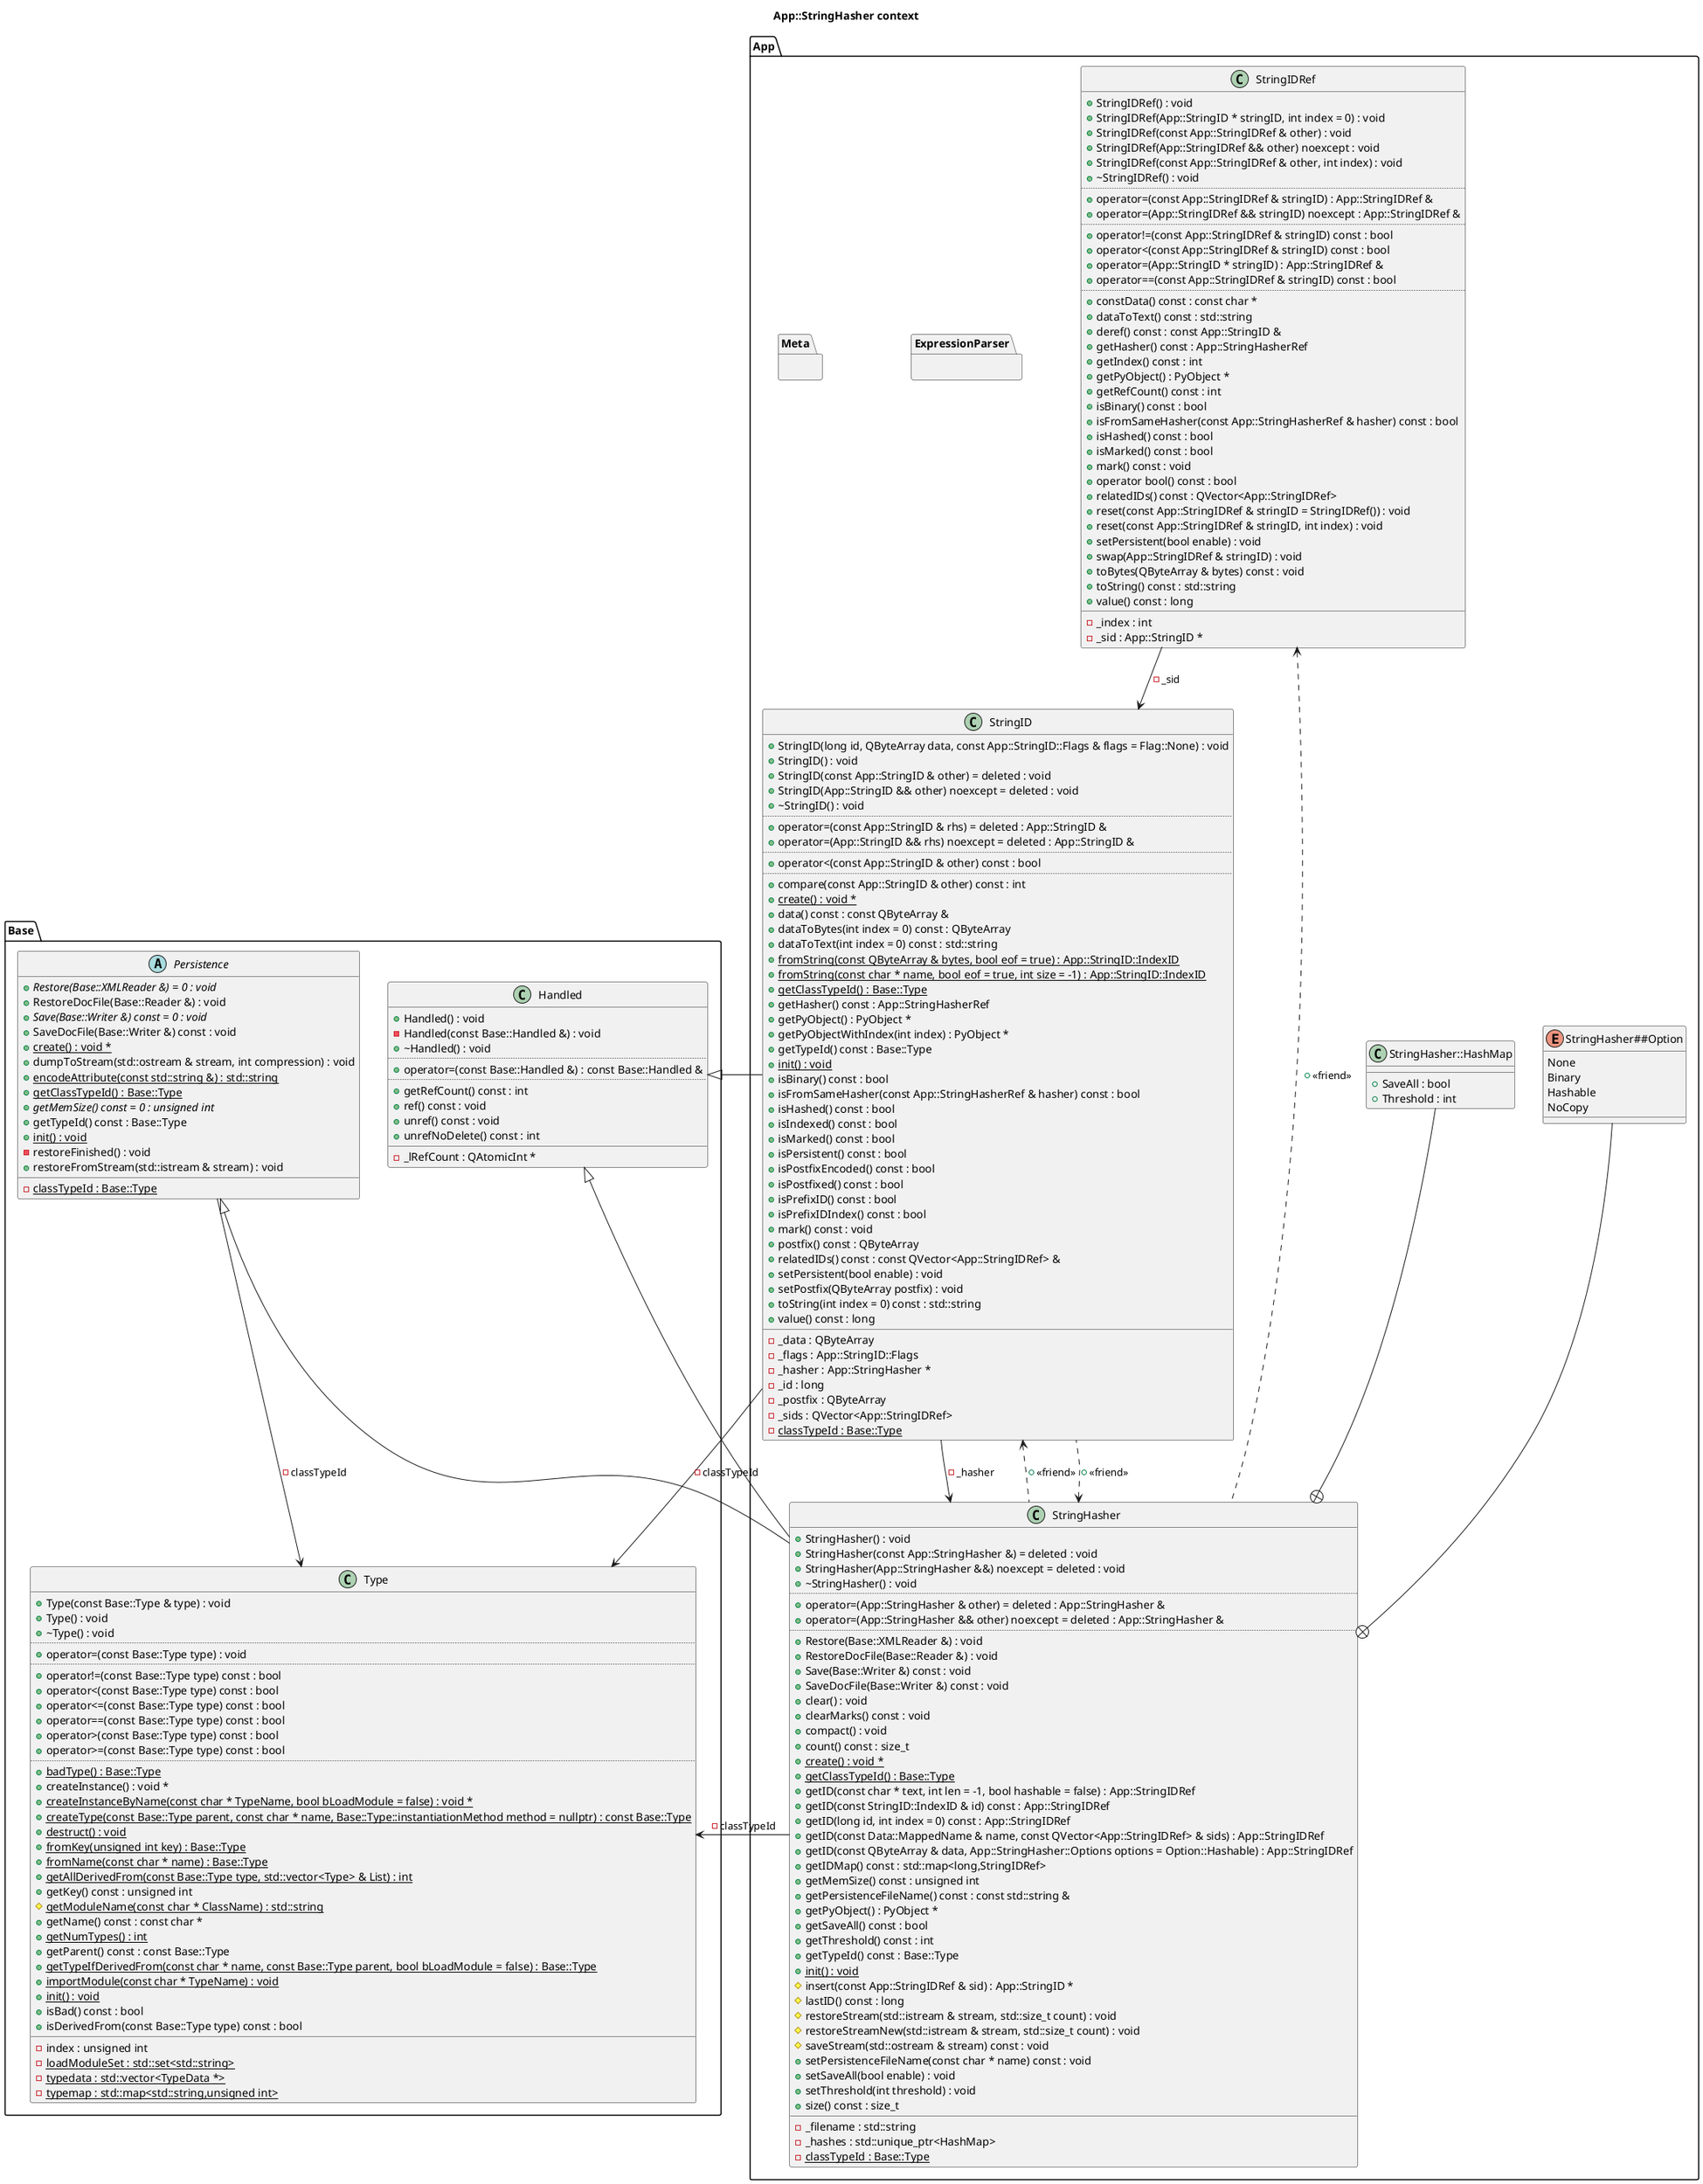 @startuml
title App::StringHasher context
package [Base] as C_0000701777446892506059 {
class "Type" as C_0001299587473968259399
class C_0001299587473968259399 [[https://github.com/FreeCAD/FreeCAD/blob/f6708547a9bb3f71a4aaade12109f511a72c207c/src/Base/Type.h#L80{Type}]] {
+Type(const Base::Type & type) : void [[[https://github.com/FreeCAD/FreeCAD/blob/f6708547a9bb3f71a4aaade12109f511a72c207c/src/Base/Type.h#L84{Type}]]]
+Type() : void [[[https://github.com/FreeCAD/FreeCAD/blob/f6708547a9bb3f71a4aaade12109f511a72c207c/src/Base/Type.h#L85{Type}]]]
+~Type() : void [[[https://github.com/FreeCAD/FreeCAD/blob/f6708547a9bb3f71a4aaade12109f511a72c207c/src/Base/Type.h#L87{~Type}]]]
..
+operator=(const Base::Type type) : void [[[https://github.com/FreeCAD/FreeCAD/blob/f6708547a9bb3f71a4aaade12109f511a72c207c/src/Base/Type.h#L114{operator=}]]]
..
+operator!=(const Base::Type type) const : bool [[[https://github.com/FreeCAD/FreeCAD/blob/f6708547a9bb3f71a4aaade12109f511a72c207c/src/Base/Type.h#L116{operator!=}]]]
+operator<(const Base::Type type) const : bool [[[https://github.com/FreeCAD/FreeCAD/blob/f6708547a9bb3f71a4aaade12109f511a72c207c/src/Base/Type.h#L118{operator<}]]]
+operator<=(const Base::Type type) const : bool [[[https://github.com/FreeCAD/FreeCAD/blob/f6708547a9bb3f71a4aaade12109f511a72c207c/src/Base/Type.h#L119{operator<=}]]]
+operator==(const Base::Type type) const : bool [[[https://github.com/FreeCAD/FreeCAD/blob/f6708547a9bb3f71a4aaade12109f511a72c207c/src/Base/Type.h#L115{operator==}]]]
+operator>(const Base::Type type) const : bool [[[https://github.com/FreeCAD/FreeCAD/blob/f6708547a9bb3f71a4aaade12109f511a72c207c/src/Base/Type.h#L121{operator>}]]]
+operator>=(const Base::Type type) const : bool [[[https://github.com/FreeCAD/FreeCAD/blob/f6708547a9bb3f71a4aaade12109f511a72c207c/src/Base/Type.h#L120{operator>=}]]]
..
{static} +badType() : Base::Type [[[https://github.com/FreeCAD/FreeCAD/blob/f6708547a9bb3f71a4aaade12109f511a72c207c/src/Base/Type.h#L123{badType}]]]
+createInstance() : void * [[[https://github.com/FreeCAD/FreeCAD/blob/f6708547a9bb3f71a4aaade12109f511a72c207c/src/Base/Type.h#L90{createInstance}]]]
{static} +createInstanceByName(const char * TypeName, bool bLoadModule = false) : void * [[[https://github.com/FreeCAD/FreeCAD/blob/f6708547a9bb3f71a4aaade12109f511a72c207c/src/Base/Type.h#L92{createInstanceByName}]]]
{static} +createType(const Base::Type parent, const char * name, Base::Type::instantiationMethod method = nullptr) : const Base::Type [[[https://github.com/FreeCAD/FreeCAD/blob/f6708547a9bb3f71a4aaade12109f511a72c207c/src/Base/Type.h#L109{createType}]]]
{static} +destruct() : void [[[https://github.com/FreeCAD/FreeCAD/blob/f6708547a9bb3f71a4aaade12109f511a72c207c/src/Base/Type.h#L125{destruct}]]]
{static} +fromKey(unsigned int key) : Base::Type [[[https://github.com/FreeCAD/FreeCAD/blob/f6708547a9bb3f71a4aaade12109f511a72c207c/src/Base/Type.h#L98{fromKey}]]]
{static} +fromName(const char * name) : Base::Type [[[https://github.com/FreeCAD/FreeCAD/blob/f6708547a9bb3f71a4aaade12109f511a72c207c/src/Base/Type.h#L97{fromName}]]]
{static} +getAllDerivedFrom(const Base::Type type, std::vector<Type> & List) : int [[[https://github.com/FreeCAD/FreeCAD/blob/f6708547a9bb3f71a4aaade12109f511a72c207c/src/Base/Type.h#L103{getAllDerivedFrom}]]]
+getKey() const : unsigned int [[[https://github.com/FreeCAD/FreeCAD/blob/f6708547a9bb3f71a4aaade12109f511a72c207c/src/Base/Type.h#L111{getKey}]]]
{static} #getModuleName(const char * ClassName) : std::string [[[https://github.com/FreeCAD/FreeCAD/blob/f6708547a9bb3f71a4aaade12109f511a72c207c/src/Base/Type.h#L128{getModuleName}]]]
+getName() const : const char * [[[https://github.com/FreeCAD/FreeCAD/blob/f6708547a9bb3f71a4aaade12109f511a72c207c/src/Base/Type.h#L99{getName}]]]
{static} +getNumTypes() : int [[[https://github.com/FreeCAD/FreeCAD/blob/f6708547a9bb3f71a4aaade12109f511a72c207c/src/Base/Type.h#L107{getNumTypes}]]]
+getParent() const : const Base::Type [[[https://github.com/FreeCAD/FreeCAD/blob/f6708547a9bb3f71a4aaade12109f511a72c207c/src/Base/Type.h#L100{getParent}]]]
{static} +getTypeIfDerivedFrom(const char * name, const Base::Type parent, bool bLoadModule = false) : Base::Type [[[https://github.com/FreeCAD/FreeCAD/blob/f6708547a9bb3f71a4aaade12109f511a72c207c/src/Base/Type.h#L105{getTypeIfDerivedFrom}]]]
{static} +importModule(const char * TypeName) : void [[[https://github.com/FreeCAD/FreeCAD/blob/f6708547a9bb3f71a4aaade12109f511a72c207c/src/Base/Type.h#L93{importModule}]]]
{static} +init() : void [[[https://github.com/FreeCAD/FreeCAD/blob/f6708547a9bb3f71a4aaade12109f511a72c207c/src/Base/Type.h#L124{init}]]]
+isBad() const : bool [[[https://github.com/FreeCAD/FreeCAD/blob/f6708547a9bb3f71a4aaade12109f511a72c207c/src/Base/Type.h#L112{isBad}]]]
+isDerivedFrom(const Base::Type type) const : bool [[[https://github.com/FreeCAD/FreeCAD/blob/f6708547a9bb3f71a4aaade12109f511a72c207c/src/Base/Type.h#L101{isDerivedFrom}]]]
__
-index : unsigned int [[[https://github.com/FreeCAD/FreeCAD/blob/f6708547a9bb3f71a4aaade12109f511a72c207c/src/Base/Type.h#L134{index}]]]
{static} -loadModuleSet : std::set<std::string> [[[https://github.com/FreeCAD/FreeCAD/blob/f6708547a9bb3f71a4aaade12109f511a72c207c/src/Base/Type.h#L140{loadModuleSet}]]]
{static} -typedata : std::vector<TypeData *> [[[https://github.com/FreeCAD/FreeCAD/blob/f6708547a9bb3f71a4aaade12109f511a72c207c/src/Base/Type.h#L138{typedata}]]]
{static} -typemap : std::map<std::string,unsigned int> [[[https://github.com/FreeCAD/FreeCAD/blob/f6708547a9bb3f71a4aaade12109f511a72c207c/src/Base/Type.h#L137{typemap}]]]
}
abstract "Persistence" as C_0001441097518118859586
abstract C_0001441097518118859586 [[https://github.com/FreeCAD/FreeCAD/blob/f6708547a9bb3f71a4aaade12109f511a72c207c/src/Base/Persistence.h#L36{Persistence}]] {
{abstract} +Restore(Base::XMLReader &) = 0 : void [[[https://github.com/FreeCAD/FreeCAD/blob/f6708547a9bb3f71a4aaade12109f511a72c207c/src/Base/Persistence.h#L79{Restore}]]]
+RestoreDocFile(Base::Reader &) : void [[[https://github.com/FreeCAD/FreeCAD/blob/f6708547a9bb3f71a4aaade12109f511a72c207c/src/Base/Persistence.h#L143{RestoreDocFile}]]]
{abstract} +Save(Base::Writer &) const = 0 : void [[[https://github.com/FreeCAD/FreeCAD/blob/f6708547a9bb3f71a4aaade12109f511a72c207c/src/Base/Persistence.h#L63{Save}]]]
+SaveDocFile(Base::Writer &) const : void [[[https://github.com/FreeCAD/FreeCAD/blob/f6708547a9bb3f71a4aaade12109f511a72c207c/src/Base/Persistence.h#L113{SaveDocFile}]]]
{static} +create() : void * [[[https://github.com/FreeCAD/FreeCAD/blob/f6708547a9bb3f71a4aaade12109f511a72c207c/src/Base/Persistence.h#L39{create}]]]
+dumpToStream(std::ostream & stream, int compression) : void [[[https://github.com/FreeCAD/FreeCAD/blob/f6708547a9bb3f71a4aaade12109f511a72c207c/src/Base/Persistence.h#L148{dumpToStream}]]]
{static} +encodeAttribute(const std::string &) : std::string [[[https://github.com/FreeCAD/FreeCAD/blob/f6708547a9bb3f71a4aaade12109f511a72c207c/src/Base/Persistence.h#L145{encodeAttribute}]]]
{static} +getClassTypeId() : Base::Type [[[https://github.com/FreeCAD/FreeCAD/blob/f6708547a9bb3f71a4aaade12109f511a72c207c/src/Base/Persistence.h#L39{getClassTypeId}]]]
{abstract} +getMemSize() const = 0 : unsigned int [[[https://github.com/FreeCAD/FreeCAD/blob/f6708547a9bb3f71a4aaade12109f511a72c207c/src/Base/Persistence.h#L46{getMemSize}]]]
+getTypeId() const : Base::Type [[[https://github.com/FreeCAD/FreeCAD/blob/f6708547a9bb3f71a4aaade12109f511a72c207c/src/Base/Persistence.h#L39{getTypeId}]]]
{static} +init() : void [[[https://github.com/FreeCAD/FreeCAD/blob/f6708547a9bb3f71a4aaade12109f511a72c207c/src/Base/Persistence.h#L39{init}]]]
-restoreFinished() : void [[[https://github.com/FreeCAD/FreeCAD/blob/f6708547a9bb3f71a4aaade12109f511a72c207c/src/Base/Persistence.h#L159{restoreFinished}]]]
+restoreFromStream(std::istream & stream) : void [[[https://github.com/FreeCAD/FreeCAD/blob/f6708547a9bb3f71a4aaade12109f511a72c207c/src/Base/Persistence.h#L151{restoreFromStream}]]]
__
{static} -classTypeId : Base::Type [[[https://github.com/FreeCAD/FreeCAD/blob/f6708547a9bb3f71a4aaade12109f511a72c207c/src/Base/Persistence.h#L39{classTypeId}]]]
}
class "Handled" as C_0001877203087156647552
class C_0001877203087156647552 [[https://github.com/FreeCAD/FreeCAD/blob/f6708547a9bb3f71a4aaade12109f511a72c207c/src/Base/Handle.h#L145{Handled}]] {
+Handled() : void [[[https://github.com/FreeCAD/FreeCAD/blob/f6708547a9bb3f71a4aaade12109f511a72c207c/src/Base/Handle.h#L148{Handled}]]]
-Handled(const Base::Handled &) : void [[[https://github.com/FreeCAD/FreeCAD/blob/f6708547a9bb3f71a4aaade12109f511a72c207c/src/Base/Handle.h#L159{Handled}]]]
+~Handled() : void [[[https://github.com/FreeCAD/FreeCAD/blob/f6708547a9bb3f71a4aaade12109f511a72c207c/src/Base/Handle.h#L149{~Handled}]]]
..
+operator=(const Base::Handled &) : const Base::Handled & [[[https://github.com/FreeCAD/FreeCAD/blob/f6708547a9bb3f71a4aaade12109f511a72c207c/src/Base/Handle.h#L156{operator=}]]]
..
+getRefCount() const : int [[[https://github.com/FreeCAD/FreeCAD/blob/f6708547a9bb3f71a4aaade12109f511a72c207c/src/Base/Handle.h#L155{getRefCount}]]]
+ref() const : void [[[https://github.com/FreeCAD/FreeCAD/blob/f6708547a9bb3f71a4aaade12109f511a72c207c/src/Base/Handle.h#L151{ref}]]]
+unref() const : void [[[https://github.com/FreeCAD/FreeCAD/blob/f6708547a9bb3f71a4aaade12109f511a72c207c/src/Base/Handle.h#L152{unref}]]]
+unrefNoDelete() const : int [[[https://github.com/FreeCAD/FreeCAD/blob/f6708547a9bb3f71a4aaade12109f511a72c207c/src/Base/Handle.h#L153{unrefNoDelete}]]]
__
-_lRefCount : QAtomicInt * [[[https://github.com/FreeCAD/FreeCAD/blob/f6708547a9bb3f71a4aaade12109f511a72c207c/src/Base/Handle.h#L162{_lRefCount}]]]
}
}
package [App] as C_0002285326295477687690 {
class "StringID" as C_0001700713458685993577
class C_0001700713458685993577 [[https://github.com/FreeCAD/FreeCAD/blob/f6708547a9bb3f71a4aaade12109f511a72c207c/src/App/StringHasher.h#L77{StringID}]] {
+StringID(long id, QByteArray data, const App::StringID::Flags & flags = Flag::None) : void [[[https://github.com/FreeCAD/FreeCAD/blob/f6708547a9bb3f71a4aaade12109f511a72c207c/src/App/StringHasher.h#L121{StringID}]]]
+StringID() : void [[[https://github.com/FreeCAD/FreeCAD/blob/f6708547a9bb3f71a4aaade12109f511a72c207c/src/App/StringHasher.h#L128{StringID}]]]
+StringID(const App::StringID & other) = deleted : void [[[https://github.com/FreeCAD/FreeCAD/blob/f6708547a9bb3f71a4aaade12109f511a72c207c/src/App/StringHasher.h#L133{StringID}]]]
+StringID(App::StringID && other) noexcept = deleted : void [[[https://github.com/FreeCAD/FreeCAD/blob/f6708547a9bb3f71a4aaade12109f511a72c207c/src/App/StringHasher.h#L134{StringID}]]]
+~StringID() : void [[[https://github.com/FreeCAD/FreeCAD/blob/f6708547a9bb3f71a4aaade12109f511a72c207c/src/App/StringHasher.h#L138{~StringID}]]]
..
+operator=(const App::StringID & rhs) = deleted : App::StringID & [[[https://github.com/FreeCAD/FreeCAD/blob/f6708547a9bb3f71a4aaade12109f511a72c207c/src/App/StringHasher.h#L135{operator=}]]]
+operator=(App::StringID && rhs) noexcept = deleted : App::StringID & [[[https://github.com/FreeCAD/FreeCAD/blob/f6708547a9bb3f71a4aaade12109f511a72c207c/src/App/StringHasher.h#L136{operator=}]]]
..
+operator<(const App::StringID & other) const : bool [[[https://github.com/FreeCAD/FreeCAD/blob/f6708547a9bb3f71a4aaade12109f511a72c207c/src/App/StringHasher.h#L283{operator<}]]]
..
+compare(const App::StringID & other) const : int [[[https://github.com/FreeCAD/FreeCAD/blob/f6708547a9bb3f71a4aaade12109f511a72c207c/src/App/StringHasher.h#L292{compare}]]]
{static} +create() : void * [[[https://github.com/FreeCAD/FreeCAD/blob/f6708547a9bb3f71a4aaade12109f511a72c207c/src/App/StringHasher.h#L79{create}]]]
+data() const : const QByteArray & [[[https://github.com/FreeCAD/FreeCAD/blob/f6708547a9bb3f71a4aaade12109f511a72c207c/src/App/StringHasher.h#L178{data}]]]
+dataToBytes(int index = 0) const : QByteArray [[[https://github.com/FreeCAD/FreeCAD/blob/f6708547a9bb3f71a4aaade12109f511a72c207c/src/App/StringHasher.h#L265{dataToBytes}]]]
+dataToText(int index = 0) const : std::string [[[https://github.com/FreeCAD/FreeCAD/blob/f6708547a9bb3f71a4aaade12109f511a72c207c/src/App/StringHasher.h#L260{dataToText}]]]
{static} +fromString(const QByteArray & bytes, bool eof = true) : App::StringID::IndexID [[[https://github.com/FreeCAD/FreeCAD/blob/f6708547a9bb3f71a4aaade12109f511a72c207c/src/App/StringHasher.h#L250{fromString}]]]
{static} +fromString(const char * name, bool eof = true, int size = -1) : App::StringID::IndexID [[[https://github.com/FreeCAD/FreeCAD/blob/f6708547a9bb3f71a4aaade12109f511a72c207c/src/App/StringHasher.h#L239{fromString}]]]
{static} +getClassTypeId() : Base::Type [[[https://github.com/FreeCAD/FreeCAD/blob/f6708547a9bb3f71a4aaade12109f511a72c207c/src/App/StringHasher.h#L79{getClassTypeId}]]]
+getHasher() const : App::StringHasherRef [[[https://github.com/FreeCAD/FreeCAD/blob/f6708547a9bb3f71a4aaade12109f511a72c207c/src/App/StringHasher.h#L172{getHasher}]]]
+getPyObject() : PyObject * [[[https://github.com/FreeCAD/FreeCAD/blob/f6708547a9bb3f71a4aaade12109f511a72c207c/src/App/StringHasher.h#L195{getPyObject}]]]
+getPyObjectWithIndex(int index) : PyObject * [[[https://github.com/FreeCAD/FreeCAD/blob/f6708547a9bb3f71a4aaade12109f511a72c207c/src/App/StringHasher.h#L197{getPyObjectWithIndex}]]]
+getTypeId() const : Base::Type [[[https://github.com/FreeCAD/FreeCAD/blob/f6708547a9bb3f71a4aaade12109f511a72c207c/src/App/StringHasher.h#L79{getTypeId}]]]
{static} +init() : void [[[https://github.com/FreeCAD/FreeCAD/blob/f6708547a9bb3f71a4aaade12109f511a72c207c/src/App/StringHasher.h#L79{init}]]]
+isBinary() const : bool [[[https://github.com/FreeCAD/FreeCAD/blob/f6708547a9bb3f71a4aaade12109f511a72c207c/src/App/StringHasher.h#L154{isBinary}]]]
+isFromSameHasher(const App::StringHasherRef & hasher) const : bool [[[https://github.com/FreeCAD/FreeCAD/blob/f6708547a9bb3f71a4aaade12109f511a72c207c/src/App/StringHasher.h#L166{isFromSameHasher}]]]
+isHashed() const : bool [[[https://github.com/FreeCAD/FreeCAD/blob/f6708547a9bb3f71a4aaade12109f511a72c207c/src/App/StringHasher.h#L155{isHashed}]]]
+isIndexed() const : bool [[[https://github.com/FreeCAD/FreeCAD/blob/f6708547a9bb3f71a4aaade12109f511a72c207c/src/App/StringHasher.h#L158{isIndexed}]]]
+isMarked() const : bool [[[https://github.com/FreeCAD/FreeCAD/blob/f6708547a9bb3f71a4aaade12109f511a72c207c/src/App/StringHasher.h#L161{isMarked}]]]
+isPersistent() const : bool [[[https://github.com/FreeCAD/FreeCAD/blob/f6708547a9bb3f71a4aaade12109f511a72c207c/src/App/StringHasher.h#L162{isPersistent}]]]
+isPostfixEncoded() const : bool [[[https://github.com/FreeCAD/FreeCAD/blob/f6708547a9bb3f71a4aaade12109f511a72c207c/src/App/StringHasher.h#L157{isPostfixEncoded}]]]
+isPostfixed() const : bool [[[https://github.com/FreeCAD/FreeCAD/blob/f6708547a9bb3f71a4aaade12109f511a72c207c/src/App/StringHasher.h#L156{isPostfixed}]]]
+isPrefixID() const : bool [[[https://github.com/FreeCAD/FreeCAD/blob/f6708547a9bb3f71a4aaade12109f511a72c207c/src/App/StringHasher.h#L159{isPrefixID}]]]
+isPrefixIDIndex() const : bool [[[https://github.com/FreeCAD/FreeCAD/blob/f6708547a9bb3f71a4aaade12109f511a72c207c/src/App/StringHasher.h#L160{isPrefixIDIndex}]]]
+mark() const : void [[[https://github.com/FreeCAD/FreeCAD/blob/f6708547a9bb3f71a4aaade12109f511a72c207c/src/App/StringHasher.h#L278{mark}]]]
+postfix() const : QByteArray [[[https://github.com/FreeCAD/FreeCAD/blob/f6708547a9bb3f71a4aaade12109f511a72c207c/src/App/StringHasher.h#L184{postfix}]]]
+relatedIDs() const : const QVector<App::StringIDRef> & [[[https://github.com/FreeCAD/FreeCAD/blob/f6708547a9bb3f71a4aaade12109f511a72c207c/src/App/StringHasher.h#L147{relatedIDs}]]]
+setPersistent(bool enable) : void [[[https://github.com/FreeCAD/FreeCAD/blob/f6708547a9bb3f71a4aaade12109f511a72c207c/src/App/StringHasher.h#L281{setPersistent}]]]
+setPostfix(QByteArray postfix) : void [[[https://github.com/FreeCAD/FreeCAD/blob/f6708547a9bb3f71a4aaade12109f511a72c207c/src/App/StringHasher.h#L190{setPostfix}]]]
+toString(int index = 0) const : std::string [[[https://github.com/FreeCAD/FreeCAD/blob/f6708547a9bb3f71a4aaade12109f511a72c207c/src/App/StringHasher.h#L205{toString}]]]
+value() const : long [[[https://github.com/FreeCAD/FreeCAD/blob/f6708547a9bb3f71a4aaade12109f511a72c207c/src/App/StringHasher.h#L141{value}]]]
__
-_data : QByteArray [[[https://github.com/FreeCAD/FreeCAD/blob/f6708547a9bb3f71a4aaade12109f511a72c207c/src/App/StringHasher.h#L313{_data}]]]
-_flags : App::StringID::Flags [[[https://github.com/FreeCAD/FreeCAD/blob/f6708547a9bb3f71a4aaade12109f511a72c207c/src/App/StringHasher.h#L316{_flags}]]]
-_hasher : App::StringHasher * [[[https://github.com/FreeCAD/FreeCAD/blob/f6708547a9bb3f71a4aaade12109f511a72c207c/src/App/StringHasher.h#L315{_hasher}]]]
-_id : long [[[https://github.com/FreeCAD/FreeCAD/blob/f6708547a9bb3f71a4aaade12109f511a72c207c/src/App/StringHasher.h#L312{_id}]]]
-_postfix : QByteArray [[[https://github.com/FreeCAD/FreeCAD/blob/f6708547a9bb3f71a4aaade12109f511a72c207c/src/App/StringHasher.h#L314{_postfix}]]]
-_sids : QVector<App::StringIDRef> [[[https://github.com/FreeCAD/FreeCAD/blob/f6708547a9bb3f71a4aaade12109f511a72c207c/src/App/StringHasher.h#L317{_sids}]]]
{static} -classTypeId : Base::Type [[[https://github.com/FreeCAD/FreeCAD/blob/f6708547a9bb3f71a4aaade12109f511a72c207c/src/App/StringHasher.h#L79{classTypeId}]]]
}
class "StringIDRef" as C_0000636701921888848768
class C_0000636701921888848768 [[https://github.com/FreeCAD/FreeCAD/blob/f6708547a9bb3f71a4aaade12109f511a72c207c/src/App/StringHasher.h#L324{StringIDRef}]] {
+StringIDRef() : void [[[https://github.com/FreeCAD/FreeCAD/blob/f6708547a9bb3f71a4aaade12109f511a72c207c/src/App/StringHasher.h#L329{StringIDRef}]]]
+StringIDRef(App::StringID * stringID, int index = 0) : void [[[https://github.com/FreeCAD/FreeCAD/blob/f6708547a9bb3f71a4aaade12109f511a72c207c/src/App/StringHasher.h#L339{StringIDRef}]]]
+StringIDRef(const App::StringIDRef & other) : void [[[https://github.com/FreeCAD/FreeCAD/blob/f6708547a9bb3f71a4aaade12109f511a72c207c/src/App/StringHasher.h#L349{StringIDRef}]]]
+StringIDRef(App::StringIDRef && other) noexcept : void [[[https://github.com/FreeCAD/FreeCAD/blob/f6708547a9bb3f71a4aaade12109f511a72c207c/src/App/StringHasher.h#L360{StringIDRef}]]]
+StringIDRef(const App::StringIDRef & other, int index) : void [[[https://github.com/FreeCAD/FreeCAD/blob/f6708547a9bb3f71a4aaade12109f511a72c207c/src/App/StringHasher.h#L367{StringIDRef}]]]
+~StringIDRef() : void [[[https://github.com/FreeCAD/FreeCAD/blob/f6708547a9bb3f71a4aaade12109f511a72c207c/src/App/StringHasher.h#L376{~StringIDRef}]]]
..
+operator=(const App::StringIDRef & stringID) : App::StringIDRef & [[[https://github.com/FreeCAD/FreeCAD/blob/f6708547a9bb3f71a4aaade12109f511a72c207c/src/App/StringHasher.h#L419{operator=}]]]
+operator=(App::StringIDRef && stringID) noexcept : App::StringIDRef & [[[https://github.com/FreeCAD/FreeCAD/blob/f6708547a9bb3f71a4aaade12109f511a72c207c/src/App/StringHasher.h#L437{operator=}]]]
..
+operator!=(const App::StringIDRef & stringID) const : bool [[[https://github.com/FreeCAD/FreeCAD/blob/f6708547a9bb3f71a4aaade12109f511a72c207c/src/App/StringHasher.h#L476{operator!=}]]]
+operator<(const App::StringIDRef & stringID) const : bool [[[https://github.com/FreeCAD/FreeCAD/blob/f6708547a9bb3f71a4aaade12109f511a72c207c/src/App/StringHasher.h#L450{operator<}]]]
+operator=(App::StringID * stringID) : App::StringIDRef & [[[https://github.com/FreeCAD/FreeCAD/blob/f6708547a9bb3f71a4aaade12109f511a72c207c/src/App/StringHasher.h#L403{operator=}]]]
+operator==(const App::StringIDRef & stringID) const : bool [[[https://github.com/FreeCAD/FreeCAD/blob/f6708547a9bb3f71a4aaade12109f511a72c207c/src/App/StringHasher.h#L468{operator==}]]]
..
+constData() const : const char * [[[https://github.com/FreeCAD/FreeCAD/blob/f6708547a9bb3f71a4aaade12109f511a72c207c/src/App/StringHasher.h#L512{constData}]]]
+dataToText() const : std::string [[[https://github.com/FreeCAD/FreeCAD/blob/f6708547a9bb3f71a4aaade12109f511a72c207c/src/App/StringHasher.h#L502{dataToText}]]]
+deref() const : const App::StringID & [[[https://github.com/FreeCAD/FreeCAD/blob/f6708547a9bb3f71a4aaade12109f511a72c207c/src/App/StringHasher.h#L522{deref}]]]
+getHasher() const : App::StringHasherRef [[[https://github.com/FreeCAD/FreeCAD/blob/f6708547a9bb3f71a4aaade12109f511a72c207c/src/App/StringHasher.h#L593{getHasher}]]]
+getIndex() const : int [[[https://github.com/FreeCAD/FreeCAD/blob/f6708547a9bb3f71a4aaade12109f511a72c207c/src/App/StringHasher.h#L610{getIndex}]]]
+getPyObject() : PyObject * [[[https://github.com/FreeCAD/FreeCAD/blob/f6708547a9bb3f71a4aaade12109f511a72c207c/src/App/StringHasher.h#L567{getPyObject}]]]
+getRefCount() const : int [[[https://github.com/FreeCAD/FreeCAD/blob/f6708547a9bb3f71a4aaade12109f511a72c207c/src/App/StringHasher.h#L486{getRefCount}]]]
+isBinary() const : bool [[[https://github.com/FreeCAD/FreeCAD/blob/f6708547a9bb3f71a4aaade12109f511a72c207c/src/App/StringHasher.h#L543{isBinary}]]]
+isFromSameHasher(const App::StringHasherRef & hasher) const : bool [[[https://github.com/FreeCAD/FreeCAD/blob/f6708547a9bb3f71a4aaade12109f511a72c207c/src/App/StringHasher.h#L588{isFromSameHasher}]]]
+isHashed() const : bool [[[https://github.com/FreeCAD/FreeCAD/blob/f6708547a9bb3f71a4aaade12109f511a72c207c/src/App/StringHasher.h#L551{isHashed}]]]
+isMarked() const : bool [[[https://github.com/FreeCAD/FreeCAD/blob/f6708547a9bb3f71a4aaade12109f511a72c207c/src/App/StringHasher.h#L583{isMarked}]]]
+mark() const : void [[[https://github.com/FreeCAD/FreeCAD/blob/f6708547a9bb3f71a4aaade12109f511a72c207c/src/App/StringHasher.h#L576{mark}]]]
+operator bool() const : bool [[[https://github.com/FreeCAD/FreeCAD/blob/f6708547a9bb3f71a4aaade12109f511a72c207c/src/App/StringHasher.h#L481{operator bool}]]]
+relatedIDs() const : QVector<App::StringIDRef> [[[https://github.com/FreeCAD/FreeCAD/blob/f6708547a9bb3f71a4aaade12109f511a72c207c/src/App/StringHasher.h#L535{relatedIDs}]]]
+reset(const App::StringIDRef & stringID = StringIDRef()) : void [[[https://github.com/FreeCAD/FreeCAD/blob/f6708547a9bb3f71a4aaade12109f511a72c207c/src/App/StringHasher.h#L383{reset}]]]
+reset(const App::StringIDRef & stringID, int index) : void [[[https://github.com/FreeCAD/FreeCAD/blob/f6708547a9bb3f71a4aaade12109f511a72c207c/src/App/StringHasher.h#L388{reset}]]]
+setPersistent(bool enable) : void [[[https://github.com/FreeCAD/FreeCAD/blob/f6708547a9bb3f71a4aaade12109f511a72c207c/src/App/StringHasher.h#L601{setPersistent}]]]
+swap(App::StringIDRef & stringID) : void [[[https://github.com/FreeCAD/FreeCAD/blob/f6708547a9bb3f71a4aaade12109f511a72c207c/src/App/StringHasher.h#L394{swap}]]]
+toBytes(QByteArray & bytes) const : void [[[https://github.com/FreeCAD/FreeCAD/blob/f6708547a9bb3f71a4aaade12109f511a72c207c/src/App/StringHasher.h#L559{toBytes}]]]
+toString() const : std::string [[[https://github.com/FreeCAD/FreeCAD/blob/f6708547a9bb3f71a4aaade12109f511a72c207c/src/App/StringHasher.h#L494{toString}]]]
+value() const : long [[[https://github.com/FreeCAD/FreeCAD/blob/f6708547a9bb3f71a4aaade12109f511a72c207c/src/App/StringHasher.h#L527{value}]]]
__
-_index : int [[[https://github.com/FreeCAD/FreeCAD/blob/f6708547a9bb3f71a4aaade12109f511a72c207c/src/App/StringHasher.h#L619{_index}]]]
-_sid : App::StringID * [[[https://github.com/FreeCAD/FreeCAD/blob/f6708547a9bb3f71a4aaade12109f511a72c207c/src/App/StringHasher.h#L618{_sid}]]]
}
class "StringHasher" as C_0002222563646335366762
class C_0002222563646335366762 [[https://github.com/FreeCAD/FreeCAD/blob/f6708547a9bb3f71a4aaade12109f511a72c207c/src/App/StringHasher.h#L633{StringHasher}]] {
+StringHasher() : void [[[https://github.com/FreeCAD/FreeCAD/blob/f6708547a9bb3f71a4aaade12109f511a72c207c/src/App/StringHasher.h#L639{StringHasher}]]]
+StringHasher(const App::StringHasher &) = deleted : void [[[https://github.com/FreeCAD/FreeCAD/blob/f6708547a9bb3f71a4aaade12109f511a72c207c/src/App/StringHasher.h#L642{StringHasher}]]]
+StringHasher(App::StringHasher &&) noexcept = deleted : void [[[https://github.com/FreeCAD/FreeCAD/blob/f6708547a9bb3f71a4aaade12109f511a72c207c/src/App/StringHasher.h#L643{StringHasher}]]]
+~StringHasher() : void [[[https://github.com/FreeCAD/FreeCAD/blob/f6708547a9bb3f71a4aaade12109f511a72c207c/src/App/StringHasher.h#L640{~StringHasher}]]]
..
+operator=(App::StringHasher & other) = deleted : App::StringHasher & [[[https://github.com/FreeCAD/FreeCAD/blob/f6708547a9bb3f71a4aaade12109f511a72c207c/src/App/StringHasher.h#L644{operator=}]]]
+operator=(App::StringHasher && other) noexcept = deleted : App::StringHasher & [[[https://github.com/FreeCAD/FreeCAD/blob/f6708547a9bb3f71a4aaade12109f511a72c207c/src/App/StringHasher.h#L645{operator=}]]]
..
+Restore(Base::XMLReader &) : void [[[https://github.com/FreeCAD/FreeCAD/blob/f6708547a9bb3f71a4aaade12109f511a72c207c/src/App/StringHasher.h#L649{Restore}]]]
+RestoreDocFile(Base::Reader &) : void [[[https://github.com/FreeCAD/FreeCAD/blob/f6708547a9bb3f71a4aaade12109f511a72c207c/src/App/StringHasher.h#L651{RestoreDocFile}]]]
+Save(Base::Writer &) const : void [[[https://github.com/FreeCAD/FreeCAD/blob/f6708547a9bb3f71a4aaade12109f511a72c207c/src/App/StringHasher.h#L648{Save}]]]
+SaveDocFile(Base::Writer &) const : void [[[https://github.com/FreeCAD/FreeCAD/blob/f6708547a9bb3f71a4aaade12109f511a72c207c/src/App/StringHasher.h#L650{SaveDocFile}]]]
+clear() : void [[[https://github.com/FreeCAD/FreeCAD/blob/f6708547a9bb3f71a4aaade12109f511a72c207c/src/App/StringHasher.h#L734{clear}]]]
+clearMarks() const : void [[[https://github.com/FreeCAD/FreeCAD/blob/f6708547a9bb3f71a4aaade12109f511a72c207c/src/App/StringHasher.h#L765{clearMarks}]]]
+compact() : void [[[https://github.com/FreeCAD/FreeCAD/blob/f6708547a9bb3f71a4aaade12109f511a72c207c/src/App/StringHasher.h#L768{compact}]]]
+count() const : size_t [[[https://github.com/FreeCAD/FreeCAD/blob/f6708547a9bb3f71a4aaade12109f511a72c207c/src/App/StringHasher.h#L740{count}]]]
{static} +create() : void * [[[https://github.com/FreeCAD/FreeCAD/blob/f6708547a9bb3f71a4aaade12109f511a72c207c/src/App/StringHasher.h#L636{create}]]]
{static} +getClassTypeId() : Base::Type [[[https://github.com/FreeCAD/FreeCAD/blob/f6708547a9bb3f71a4aaade12109f511a72c207c/src/App/StringHasher.h#L636{getClassTypeId}]]]
+getID(const char * text, int len = -1, bool hashable = false) : App::StringIDRef [[[https://github.com/FreeCAD/FreeCAD/blob/f6708547a9bb3f71a4aaade12109f511a72c207c/src/App/StringHasher.h#L674{getID}]]]
+getID(const StringID::IndexID & id) const : App::StringIDRef [[[https://github.com/FreeCAD/FreeCAD/blob/f6708547a9bb3f71a4aaade12109f511a72c207c/src/App/StringHasher.h#L726{getID}]]]
+getID(long id, int index = 0) const : App::StringIDRef [[[https://github.com/FreeCAD/FreeCAD/blob/f6708547a9bb3f71a4aaade12109f511a72c207c/src/App/StringHasher.h#L719{getID}]]]
+getID(const Data::MappedName & name, const QVector<App::StringIDRef> & sids) : App::StringIDRef [[[https://github.com/FreeCAD/FreeCAD/blob/f6708547a9bb3f71a4aaade12109f511a72c207c/src/App/StringHasher.h#L707{getID}]]]
+getID(const QByteArray & data, App::StringHasher::Options options = Option::Hashable) : App::StringIDRef [[[https://github.com/FreeCAD/FreeCAD/blob/f6708547a9bb3f71a4aaade12109f511a72c207c/src/App/StringHasher.h#L704{getID}]]]
+getIDMap() const : std::map<long,StringIDRef> [[[https://github.com/FreeCAD/FreeCAD/blob/f6708547a9bb3f71a4aaade12109f511a72c207c/src/App/StringHasher.h#L731{getIDMap}]]]
+getMemSize() const : unsigned int [[[https://github.com/FreeCAD/FreeCAD/blob/f6708547a9bb3f71a4aaade12109f511a72c207c/src/App/StringHasher.h#L647{getMemSize}]]]
+getPersistenceFileName() const : const std::string & [[[https://github.com/FreeCAD/FreeCAD/blob/f6708547a9bb3f71a4aaade12109f511a72c207c/src/App/StringHasher.h#L653{getPersistenceFileName}]]]
+getPyObject() : PyObject * [[[https://github.com/FreeCAD/FreeCAD/blob/f6708547a9bb3f71a4aaade12109f511a72c207c/src/App/StringHasher.h#L742{getPyObject}]]]
+getSaveAll() const : bool [[[https://github.com/FreeCAD/FreeCAD/blob/f6708547a9bb3f71a4aaade12109f511a72c207c/src/App/StringHasher.h#L750{getSaveAll}]]]
+getThreshold() const : int [[[https://github.com/FreeCAD/FreeCAD/blob/f6708547a9bb3f71a4aaade12109f511a72c207c/src/App/StringHasher.h#L758{getThreshold}]]]
+getTypeId() const : Base::Type [[[https://github.com/FreeCAD/FreeCAD/blob/f6708547a9bb3f71a4aaade12109f511a72c207c/src/App/StringHasher.h#L636{getTypeId}]]]
{static} +init() : void [[[https://github.com/FreeCAD/FreeCAD/blob/f6708547a9bb3f71a4aaade12109f511a72c207c/src/App/StringHasher.h#L636{init}]]]
#insert(const App::StringIDRef & sid) : App::StringID * [[[https://github.com/FreeCAD/FreeCAD/blob/f6708547a9bb3f71a4aaade12109f511a72c207c/src/App/StringHasher.h#L774{insert}]]]
#lastID() const : long [[[https://github.com/FreeCAD/FreeCAD/blob/f6708547a9bb3f71a4aaade12109f511a72c207c/src/App/StringHasher.h#L775{lastID}]]]
#restoreStream(std::istream & stream, std::size_t count) : void [[[https://github.com/FreeCAD/FreeCAD/blob/f6708547a9bb3f71a4aaade12109f511a72c207c/src/App/StringHasher.h#L777{restoreStream}]]]
#restoreStreamNew(std::istream & stream, std::size_t count) : void [[[https://github.com/FreeCAD/FreeCAD/blob/f6708547a9bb3f71a4aaade12109f511a72c207c/src/App/StringHasher.h#L778{restoreStreamNew}]]]
#saveStream(std::ostream & stream) const : void [[[https://github.com/FreeCAD/FreeCAD/blob/f6708547a9bb3f71a4aaade12109f511a72c207c/src/App/StringHasher.h#L776{saveStream}]]]
+setPersistenceFileName(const char * name) const : void [[[https://github.com/FreeCAD/FreeCAD/blob/f6708547a9bb3f71a4aaade12109f511a72c207c/src/App/StringHasher.h#L652{setPersistenceFileName}]]]
+setSaveAll(bool enable) : void [[[https://github.com/FreeCAD/FreeCAD/blob/f6708547a9bb3f71a4aaade12109f511a72c207c/src/App/StringHasher.h#L749{setSaveAll}]]]
+setThreshold(int threshold) : void [[[https://github.com/FreeCAD/FreeCAD/blob/f6708547a9bb3f71a4aaade12109f511a72c207c/src/App/StringHasher.h#L757{setThreshold}]]]
+size() const : size_t [[[https://github.com/FreeCAD/FreeCAD/blob/f6708547a9bb3f71a4aaade12109f511a72c207c/src/App/StringHasher.h#L737{size}]]]
__
-_filename : std::string [[[https://github.com/FreeCAD/FreeCAD/blob/f6708547a9bb3f71a4aaade12109f511a72c207c/src/App/StringHasher.h#L782{_filename}]]]
-_hashes : std::unique_ptr<HashMap> [[[https://github.com/FreeCAD/FreeCAD/blob/f6708547a9bb3f71a4aaade12109f511a72c207c/src/App/StringHasher.h#L781{_hashes}]]]
{static} -classTypeId : Base::Type [[[https://github.com/FreeCAD/FreeCAD/blob/f6708547a9bb3f71a4aaade12109f511a72c207c/src/App/StringHasher.h#L636{classTypeId}]]]
}
enum "StringHasher##Option" as C_0001504720727927851150
enum C_0001504720727927851150 [[https://github.com/FreeCAD/FreeCAD/blob/f6708547a9bb3f71a4aaade12109f511a72c207c/src/App/StringHasher.h#L677{StringHasher##Option}]] {
None
Binary
Hashable
NoCopy
}
class "StringHasher::HashMap" as C_0000649109652277618974
class C_0000649109652277618974 [[https://github.com/FreeCAD/FreeCAD/blob/f6708547a9bb3f71a4aaade12109f511a72c207c/src/App/StringHasher.h#L770{StringHasher##HashMap}]] {
__
+SaveAll : bool [[[https://github.com/FreeCAD/FreeCAD/blob/f6708547a9bb3f71a4aaade12109f511a72c207c/src/App/StringHasher.cpp#L83{SaveAll}]]]
+Threshold : int [[[https://github.com/FreeCAD/FreeCAD/blob/f6708547a9bb3f71a4aaade12109f511a72c207c/src/App/StringHasher.cpp#L84{Threshold}]]]
}
package [ExpressionParser] as C_0000905861183269213715 {
}
package [Meta] as C_0002283864520314866053 {
}
}
C_0001441097518118859586 --> C_0001299587473968259399 : -classTypeId
C_0001700713458685993577 --> C_0002222563646335366762 : -_hasher
C_0001700713458685993577 --> C_0001299587473968259399 : -classTypeId
C_0001700713458685993577 <.. C_0002222563646335366762 : +<<friend>>
C_0001877203087156647552 <|-- C_0001700713458685993577
C_0000636701921888848768 --> C_0001700713458685993577 : -_sid
C_0000636701921888848768 <.. C_0002222563646335366762 : +<<friend>>
C_0002222563646335366762 --> C_0001299587473968259399 : -classTypeId
C_0002222563646335366762 <.. C_0001700713458685993577 : +<<friend>>
C_0001441097518118859586 <|-- C_0002222563646335366762
C_0001877203087156647552 <|-- C_0002222563646335366762
C_0001504720727927851150 --+ C_0002222563646335366762
C_0000649109652277618974 --+ C_0002222563646335366762

'Generated with clang-uml, version 0.4.0-14-g26abb71
'LLVM version Ubuntu clang version 15.0.7
@enduml
